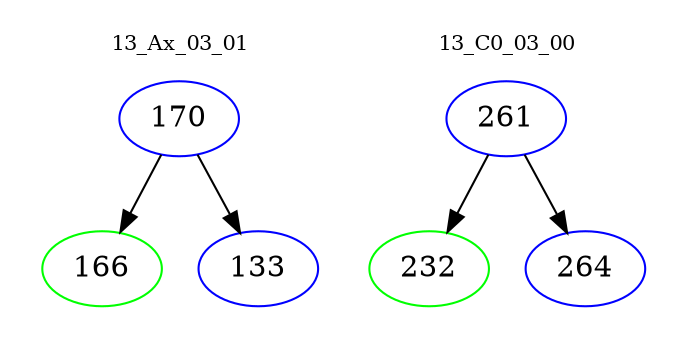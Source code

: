 digraph{
subgraph cluster_0 {
color = white
label = "13_Ax_03_01";
fontsize=10;
T0_170 [label="170", color="blue"]
T0_170 -> T0_166 [color="black"]
T0_166 [label="166", color="green"]
T0_170 -> T0_133 [color="black"]
T0_133 [label="133", color="blue"]
}
subgraph cluster_1 {
color = white
label = "13_C0_03_00";
fontsize=10;
T1_261 [label="261", color="blue"]
T1_261 -> T1_232 [color="black"]
T1_232 [label="232", color="green"]
T1_261 -> T1_264 [color="black"]
T1_264 [label="264", color="blue"]
}
}
